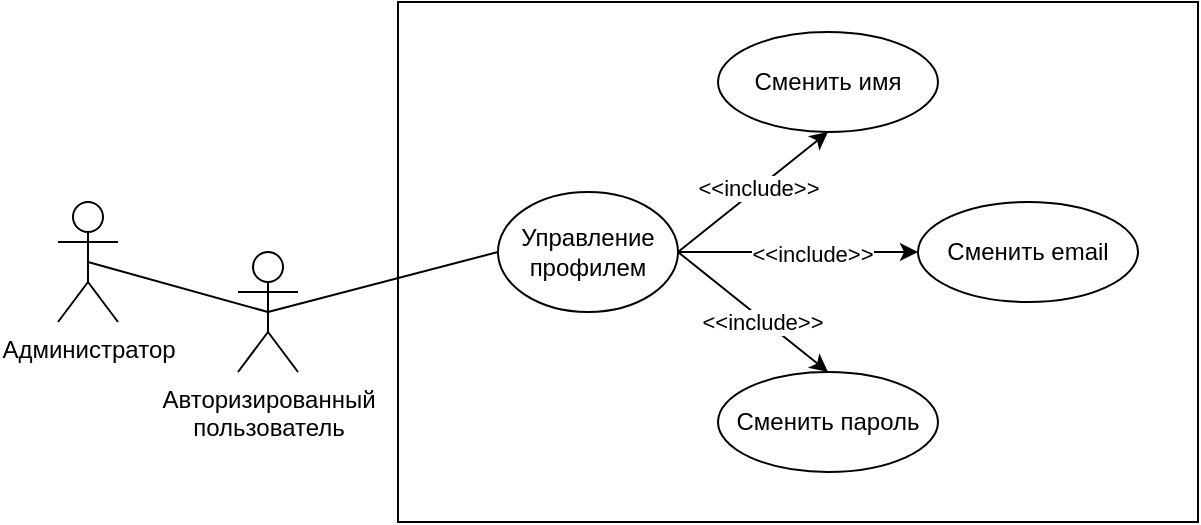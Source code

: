 <mxfile version="22.1.2" type="device">
  <diagram name="Страница — 1" id="AWUKQOH00eJuJ4KNT10a">
    <mxGraphModel dx="1382" dy="683" grid="0" gridSize="10" guides="1" tooltips="1" connect="1" arrows="1" fold="1" page="1" pageScale="1" pageWidth="827" pageHeight="1169" math="0" shadow="0">
      <root>
        <mxCell id="0" />
        <mxCell id="1" parent="0" />
        <mxCell id="jAOJMR88__807RaMbiv5-2" value="Авторизированный&lt;br&gt;пользователь" style="shape=umlActor;verticalLabelPosition=bottom;verticalAlign=top;html=1;" parent="1" vertex="1">
          <mxGeometry x="207" y="447" width="30" height="60" as="geometry" />
        </mxCell>
        <mxCell id="jAOJMR88__807RaMbiv5-3" value="Администратор&lt;div&gt;&lt;br&gt;&lt;/div&gt;" style="shape=umlActor;verticalLabelPosition=bottom;verticalAlign=top;html=1;" parent="1" vertex="1">
          <mxGeometry x="117" y="422" width="30" height="60" as="geometry" />
        </mxCell>
        <mxCell id="jAOJMR88__807RaMbiv5-4" value="" style="rounded=0;whiteSpace=wrap;html=1;" parent="1" vertex="1">
          <mxGeometry x="287" y="322" width="400" height="260" as="geometry" />
        </mxCell>
        <mxCell id="jAOJMR88__807RaMbiv5-7" value="Сменить имя" style="ellipse;whiteSpace=wrap;html=1;" parent="1" vertex="1">
          <mxGeometry x="447" y="337" width="110" height="50" as="geometry" />
        </mxCell>
        <mxCell id="jAOJMR88__807RaMbiv5-8" value="Сменить email" style="ellipse;whiteSpace=wrap;html=1;" parent="1" vertex="1">
          <mxGeometry x="547" y="422" width="110" height="50" as="geometry" />
        </mxCell>
        <mxCell id="jAOJMR88__807RaMbiv5-9" value="Сменить пароль" style="ellipse;whiteSpace=wrap;html=1;" parent="1" vertex="1">
          <mxGeometry x="447" y="507" width="110" height="50" as="geometry" />
        </mxCell>
        <mxCell id="jAOJMR88__807RaMbiv5-16" value="Управление профилем" style="ellipse;whiteSpace=wrap;html=1;" parent="1" vertex="1">
          <mxGeometry x="337" y="417" width="90" height="60" as="geometry" />
        </mxCell>
        <mxCell id="jAOJMR88__807RaMbiv5-18" value="" style="endArrow=classic;html=1;rounded=0;exitX=1;exitY=0.5;exitDx=0;exitDy=0;entryX=0.5;entryY=1;entryDx=0;entryDy=0;" parent="1" source="jAOJMR88__807RaMbiv5-16" target="jAOJMR88__807RaMbiv5-7" edge="1">
          <mxGeometry width="50" height="50" relative="1" as="geometry">
            <mxPoint x="427" y="487" as="sourcePoint" />
            <mxPoint x="477" y="437" as="targetPoint" />
          </mxGeometry>
        </mxCell>
        <mxCell id="jAOJMR88__807RaMbiv5-25" value="&amp;lt;&amp;lt;include&amp;gt;&amp;gt;" style="edgeLabel;html=1;align=center;verticalAlign=middle;resizable=0;points=[];" parent="jAOJMR88__807RaMbiv5-18" vertex="1" connectable="0">
          <mxGeometry x="0.072" relative="1" as="geometry">
            <mxPoint as="offset" />
          </mxGeometry>
        </mxCell>
        <mxCell id="jAOJMR88__807RaMbiv5-19" value="" style="endArrow=classic;html=1;rounded=0;exitX=1;exitY=0.5;exitDx=0;exitDy=0;entryX=0;entryY=0.5;entryDx=0;entryDy=0;" parent="1" source="jAOJMR88__807RaMbiv5-16" target="jAOJMR88__807RaMbiv5-8" edge="1">
          <mxGeometry width="50" height="50" relative="1" as="geometry">
            <mxPoint x="417" y="507" as="sourcePoint" />
            <mxPoint x="472" y="447" as="targetPoint" />
          </mxGeometry>
        </mxCell>
        <mxCell id="jAOJMR88__807RaMbiv5-26" value="&amp;lt;&amp;lt;include&amp;gt;&amp;gt;" style="edgeLabel;html=1;align=center;verticalAlign=middle;resizable=0;points=[];" parent="jAOJMR88__807RaMbiv5-19" vertex="1" connectable="0">
          <mxGeometry x="0.115" y="-1" relative="1" as="geometry">
            <mxPoint as="offset" />
          </mxGeometry>
        </mxCell>
        <mxCell id="jAOJMR88__807RaMbiv5-20" value="" style="endArrow=classic;html=1;rounded=0;exitX=1;exitY=0.5;exitDx=0;exitDy=0;entryX=0.5;entryY=0;entryDx=0;entryDy=0;" parent="1" source="jAOJMR88__807RaMbiv5-16" target="jAOJMR88__807RaMbiv5-9" edge="1">
          <mxGeometry width="50" height="50" relative="1" as="geometry">
            <mxPoint x="427" y="496.31" as="sourcePoint" />
            <mxPoint x="492" y="496.31" as="targetPoint" />
          </mxGeometry>
        </mxCell>
        <mxCell id="jAOJMR88__807RaMbiv5-27" value="&amp;lt;&amp;lt;include&amp;gt;&amp;gt;" style="edgeLabel;html=1;align=center;verticalAlign=middle;resizable=0;points=[];" parent="jAOJMR88__807RaMbiv5-20" vertex="1" connectable="0">
          <mxGeometry x="0.131" y="-1" relative="1" as="geometry">
            <mxPoint as="offset" />
          </mxGeometry>
        </mxCell>
        <mxCell id="jAOJMR88__807RaMbiv5-21" value="" style="endArrow=none;html=1;rounded=0;exitX=0.5;exitY=0.5;exitDx=0;exitDy=0;exitPerimeter=0;entryX=0;entryY=0.5;entryDx=0;entryDy=0;" parent="1" source="jAOJMR88__807RaMbiv5-2" target="jAOJMR88__807RaMbiv5-16" edge="1">
          <mxGeometry width="50" height="50" relative="1" as="geometry">
            <mxPoint x="577" y="477" as="sourcePoint" />
            <mxPoint x="627" y="427" as="targetPoint" />
          </mxGeometry>
        </mxCell>
        <mxCell id="jAOJMR88__807RaMbiv5-23" value="" style="endArrow=none;html=1;rounded=0;entryX=0.5;entryY=0.5;entryDx=0;entryDy=0;entryPerimeter=0;exitX=0.5;exitY=0.5;exitDx=0;exitDy=0;exitPerimeter=0;" parent="1" source="jAOJMR88__807RaMbiv5-3" target="jAOJMR88__807RaMbiv5-2" edge="1">
          <mxGeometry width="50" height="50" relative="1" as="geometry">
            <mxPoint x="237" y="567" as="sourcePoint" />
            <mxPoint x="287" y="517" as="targetPoint" />
          </mxGeometry>
        </mxCell>
      </root>
    </mxGraphModel>
  </diagram>
</mxfile>
